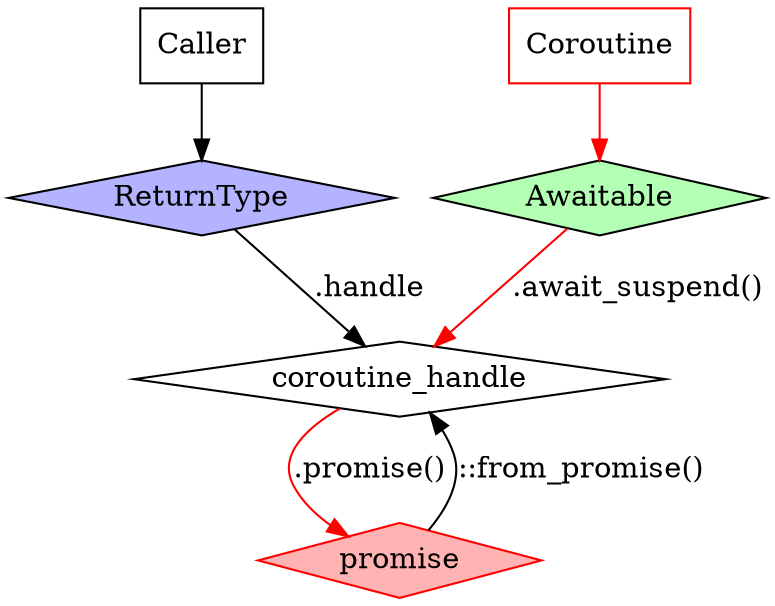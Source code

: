 digraph D {
  graph [ dpi = 300 ]; 

  main [shape=box, label="Caller"]
  f1 [shape=box, label="Coroutine", color="red"]
  ret [shape=diamond, label="ReturnType", fillcolor="#b3b3ff", style=filled]
  p [shape=diamond label="promise", fillcolor="#ffb3b3", style=filled, color="red"]
  handle [shape=diamond label="coroutine_handle"]
  awaitable [shape=diamond label="Awaitable", fillcolor="#b3ffb3", style=filled]

  main -> ret
  f1 -> awaitable [color="red"]
  p -> handle [label = "::from_promise()"]
  handle -> p [label = ".promise()", color="red"]
  ret -> handle [label = ".handle"]
  awaitable -> handle [label = ".await_suspend()", color="red"]
}
